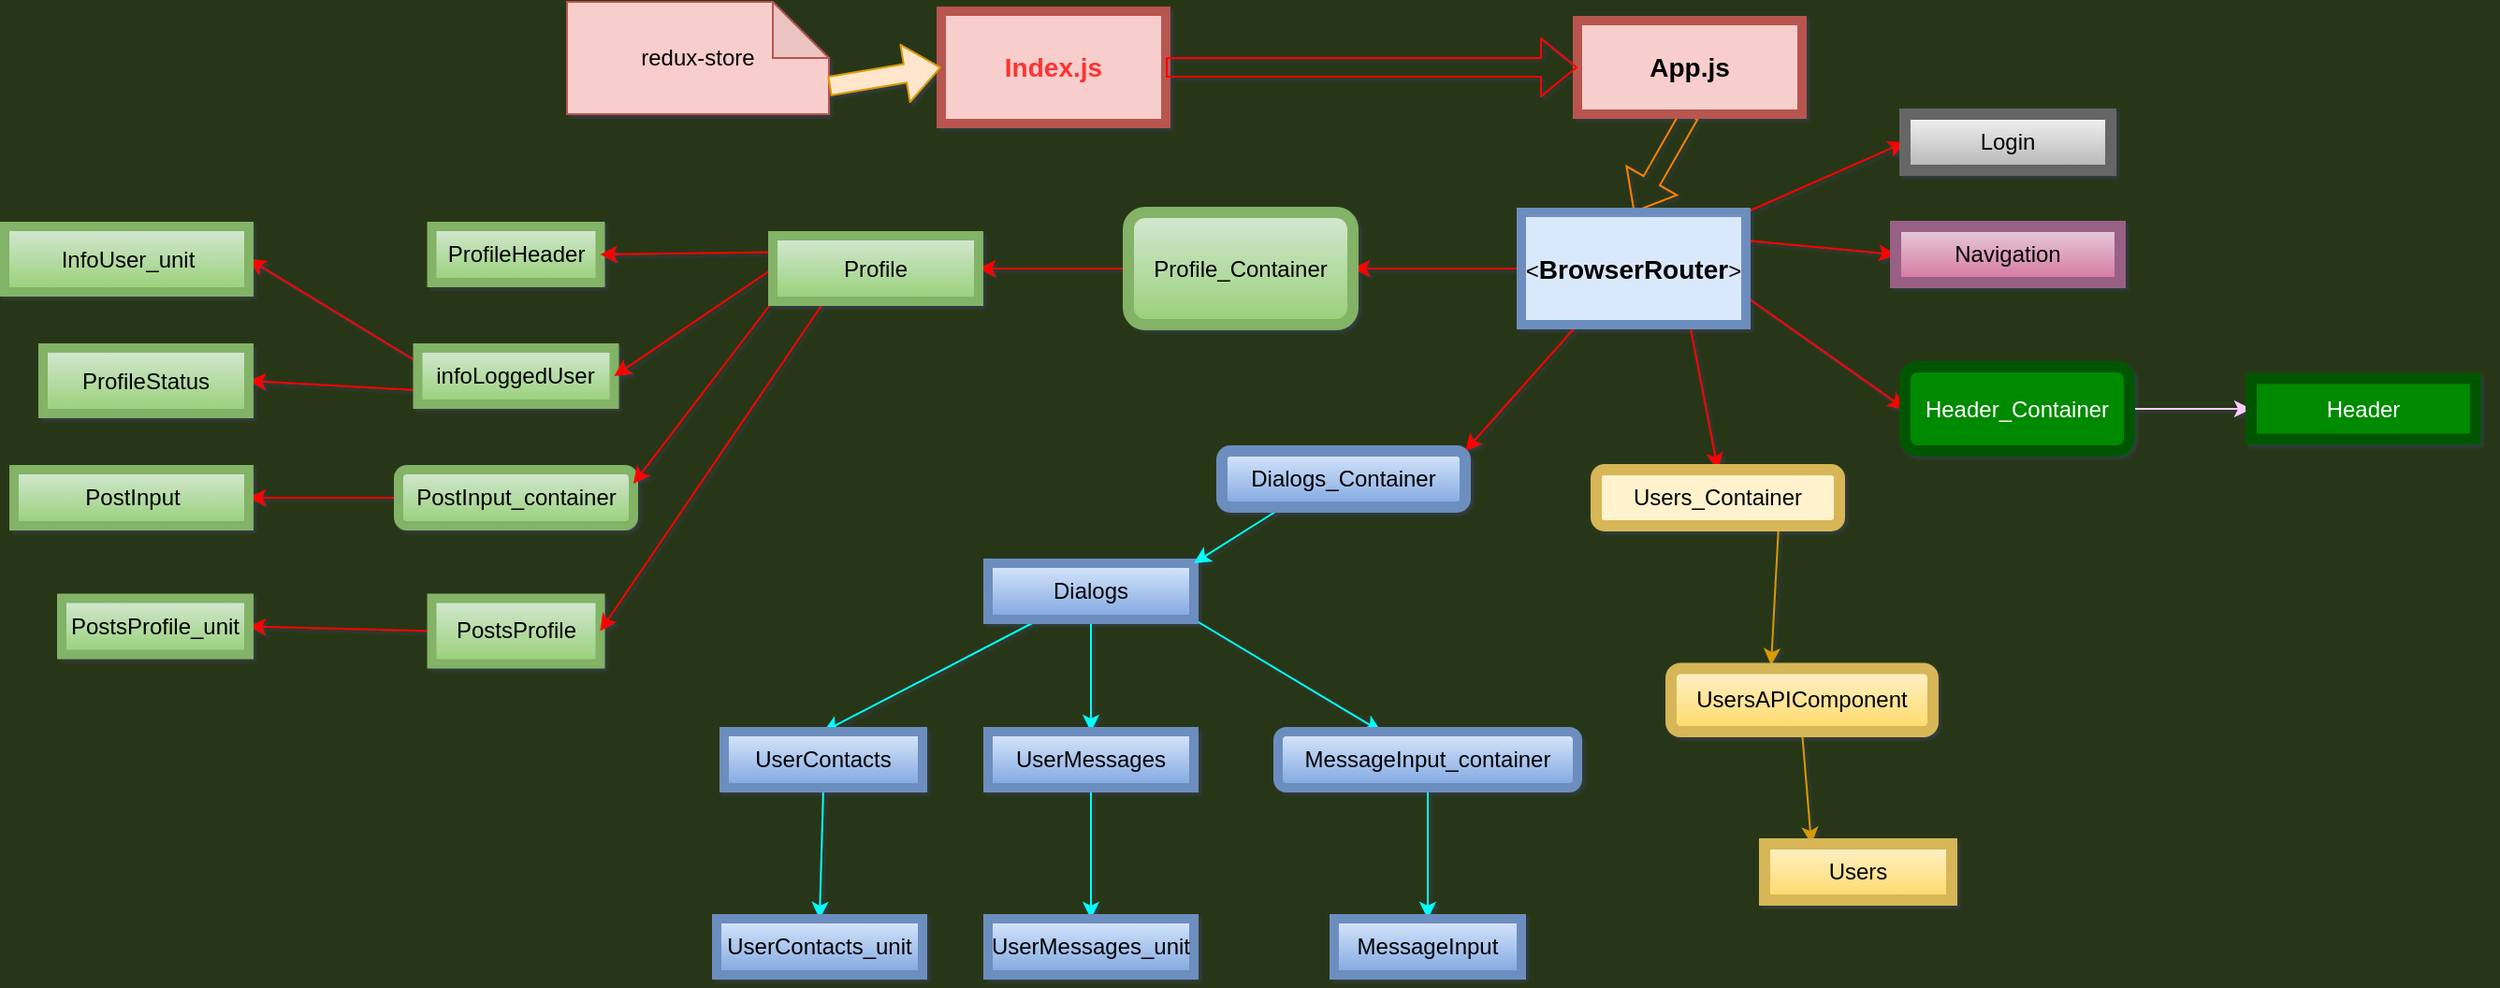 <mxfile version="14.8.5" type="github">
  <diagram id="NE3cPtPdlu0bRfjmHuXq" name="Page-1">
    <mxGraphModel dx="3827" dy="804" grid="1" gridSize="10" guides="1" tooltips="1" connect="1" arrows="1" fold="1" page="1" pageScale="1" pageWidth="2339" pageHeight="3300" background="#283618" math="0" shadow="1">
      <root>
        <mxCell id="0" />
        <mxCell id="1" parent="0" />
        <mxCell id="rPY3LmB4Ow1-nCbWdkCg-19" style="edgeStyle=none;shape=flexArrow;rounded=0;orthogonalLoop=1;jettySize=auto;html=1;exitX=0.5;exitY=1;exitDx=0;exitDy=0;entryX=0.5;entryY=0;entryDx=0;entryDy=0;strokeColor=#FF8000;" parent="1" source="vk21m-djXGiHdSAmLA7r-1" target="NcmY5wRb6qmJwFxtnWwE-3" edge="1">
          <mxGeometry relative="1" as="geometry" />
        </mxCell>
        <mxCell id="vk21m-djXGiHdSAmLA7r-1" value="&lt;font style=&quot;font-size: 14px&quot;&gt;&lt;b&gt;App.js&lt;/b&gt;&lt;/font&gt;" style="rounded=0;whiteSpace=wrap;html=1;sketch=0;fillColor=#f8cecc;strokeWidth=5;strokeColor=#b85450;" parent="1" vertex="1">
          <mxGeometry x="350" y="40" width="120" height="50" as="geometry" />
        </mxCell>
        <mxCell id="NcmY5wRb6qmJwFxtnWwE-2" value="&lt;font style=&quot;font-size: 14px&quot; color=&quot;#ff3333&quot;&gt;&lt;b&gt;Index.js&lt;/b&gt;&lt;/font&gt;" style="rounded=0;whiteSpace=wrap;html=1;strokeWidth=5;strokeColor=#b85450;fillColor=#f8cecc;" parent="1" vertex="1">
          <mxGeometry x="10" y="35" width="120" height="60" as="geometry" />
        </mxCell>
        <mxCell id="glclH0pW0prBYwFQhmI4-6" style="edgeStyle=orthogonalEdgeStyle;rounded=0;orthogonalLoop=1;jettySize=auto;html=1;exitX=0;exitY=0.5;exitDx=0;exitDy=0;entryX=1;entryY=0.5;entryDx=0;entryDy=0;gradientColor=#97d077;fillColor=#d5e8d4;strokeColor=#FF0000;" edge="1" parent="1" source="NcmY5wRb6qmJwFxtnWwE-3" target="glclH0pW0prBYwFQhmI4-5">
          <mxGeometry relative="1" as="geometry" />
        </mxCell>
        <mxCell id="glclH0pW0prBYwFQhmI4-36" style="edgeStyle=none;rounded=0;orthogonalLoop=1;jettySize=auto;html=1;exitX=0.75;exitY=1;exitDx=0;exitDy=0;fontColor=#000000;gradientColor=#97d077;fillColor=#d5e8d4;strokeColor=#FF0000;entryX=0.5;entryY=0;entryDx=0;entryDy=0;" edge="1" parent="1" source="NcmY5wRb6qmJwFxtnWwE-3" target="glclH0pW0prBYwFQhmI4-35">
          <mxGeometry relative="1" as="geometry">
            <mxPoint x="450" y="280" as="targetPoint" />
          </mxGeometry>
        </mxCell>
        <mxCell id="glclH0pW0prBYwFQhmI4-39" style="edgeStyle=none;rounded=0;orthogonalLoop=1;jettySize=auto;html=1;exitX=0.25;exitY=1;exitDx=0;exitDy=0;entryX=1;entryY=0;entryDx=0;entryDy=0;fontColor=#000000;strokeColor=#FF0000;" edge="1" parent="1" source="NcmY5wRb6qmJwFxtnWwE-3" target="glclH0pW0prBYwFQhmI4-18">
          <mxGeometry relative="1" as="geometry" />
        </mxCell>
        <mxCell id="glclH0pW0prBYwFQhmI4-46" style="edgeStyle=none;rounded=0;orthogonalLoop=1;jettySize=auto;html=1;exitX=1;exitY=0;exitDx=0;exitDy=0;entryX=0;entryY=0.5;entryDx=0;entryDy=0;fontColor=#000000;strokeColor=#FF0000;" edge="1" parent="1" source="NcmY5wRb6qmJwFxtnWwE-3" target="glclH0pW0prBYwFQhmI4-42">
          <mxGeometry relative="1" as="geometry" />
        </mxCell>
        <mxCell id="glclH0pW0prBYwFQhmI4-47" style="edgeStyle=none;rounded=0;orthogonalLoop=1;jettySize=auto;html=1;exitX=1;exitY=0.25;exitDx=0;exitDy=0;entryX=0;entryY=0.5;entryDx=0;entryDy=0;fontColor=#000000;strokeColor=#FF0000;" edge="1" parent="1" source="NcmY5wRb6qmJwFxtnWwE-3" target="glclH0pW0prBYwFQhmI4-44">
          <mxGeometry relative="1" as="geometry" />
        </mxCell>
        <mxCell id="glclH0pW0prBYwFQhmI4-53" style="edgeStyle=none;rounded=0;orthogonalLoop=1;jettySize=auto;html=1;exitX=1;exitY=0.75;exitDx=0;exitDy=0;entryX=0;entryY=0.5;entryDx=0;entryDy=0;fontColor=#000000;strokeColor=#FF0000;" edge="1" parent="1" source="NcmY5wRb6qmJwFxtnWwE-3" target="glclH0pW0prBYwFQhmI4-49">
          <mxGeometry relative="1" as="geometry" />
        </mxCell>
        <mxCell id="NcmY5wRb6qmJwFxtnWwE-3" value="&amp;lt;&lt;font style=&quot;font-size: 14px&quot;&gt;&lt;b&gt;BrowserRouter&lt;/b&gt;&lt;/font&gt;&amp;gt;" style="rounded=0;whiteSpace=wrap;html=1;strokeColor=#6c8ebf;strokeWidth=5;fillColor=#dae8fc;" parent="1" vertex="1">
          <mxGeometry x="320" y="142.5" width="120" height="60" as="geometry" />
        </mxCell>
        <mxCell id="NcmY5wRb6qmJwFxtnWwE-22" style="edgeStyle=none;rounded=0;orthogonalLoop=1;jettySize=auto;html=1;exitX=0.25;exitY=1;exitDx=0;exitDy=0;entryX=0.5;entryY=0;entryDx=0;entryDy=0;strokeColor=#00FFFF;" parent="1" source="NcmY5wRb6qmJwFxtnWwE-9" target="NcmY5wRb6qmJwFxtnWwE-24" edge="1">
          <mxGeometry relative="1" as="geometry">
            <mxPoint x="360" y="310" as="targetPoint" />
          </mxGeometry>
        </mxCell>
        <mxCell id="NcmY5wRb6qmJwFxtnWwE-26" style="edgeStyle=none;rounded=0;orthogonalLoop=1;jettySize=auto;html=1;exitX=0.5;exitY=1;exitDx=0;exitDy=0;entryX=0.5;entryY=0;entryDx=0;entryDy=0;strokeColor=#00FFFF;" parent="1" source="NcmY5wRb6qmJwFxtnWwE-9" target="NcmY5wRb6qmJwFxtnWwE-25" edge="1">
          <mxGeometry relative="1" as="geometry" />
        </mxCell>
        <mxCell id="glclH0pW0prBYwFQhmI4-23" style="edgeStyle=none;rounded=0;orthogonalLoop=1;jettySize=auto;html=1;exitX=1;exitY=1;exitDx=0;exitDy=0;fontColor=#000000;fillColor=#dae8fc;strokeColor=#00FFFF;" edge="1" parent="1" source="NcmY5wRb6qmJwFxtnWwE-9" target="rPY3LmB4Ow1-nCbWdkCg-1">
          <mxGeometry relative="1" as="geometry" />
        </mxCell>
        <mxCell id="NcmY5wRb6qmJwFxtnWwE-9" value="Dialogs" style="rounded=0;whiteSpace=wrap;html=1;strokeWidth=5;strokeColor=#6c8ebf;gradientColor=#7ea6e0;fillColor=#dae8fc;" parent="1" vertex="1">
          <mxGeometry x="35" y="330" width="110" height="30" as="geometry" />
        </mxCell>
        <mxCell id="glclH0pW0prBYwFQhmI4-16" style="edgeStyle=none;rounded=0;orthogonalLoop=1;jettySize=auto;html=1;exitX=0;exitY=0.5;exitDx=0;exitDy=0;entryX=1;entryY=0.5;entryDx=0;entryDy=0;strokeColor=#FF0000;" edge="1" parent="1" source="NcmY5wRb6qmJwFxtnWwE-14" target="NcmY5wRb6qmJwFxtnWwE-16">
          <mxGeometry relative="1" as="geometry" />
        </mxCell>
        <mxCell id="NcmY5wRb6qmJwFxtnWwE-14" value="PostsProfile" style="rounded=0;whiteSpace=wrap;html=1;strokeWidth=5;fillColor=#d5e8d4;strokeColor=#82b366;gradientColor=#97d077;" parent="1" vertex="1">
          <mxGeometry x="-262.25" y="348.75" width="90" height="35" as="geometry" />
        </mxCell>
        <mxCell id="NcmY5wRb6qmJwFxtnWwE-16" value="PostsProfile_unit" style="rounded=0;whiteSpace=wrap;html=1;strokeColor=#82b366;strokeWidth=5;gradientColor=#97d077;fillColor=#d5e8d4;" parent="1" vertex="1">
          <mxGeometry x="-460" y="348.75" width="100" height="30" as="geometry" />
        </mxCell>
        <mxCell id="glclH0pW0prBYwFQhmI4-12" style="edgeStyle=none;rounded=0;orthogonalLoop=1;jettySize=auto;html=1;exitX=0;exitY=0.25;exitDx=0;exitDy=0;entryX=1;entryY=0.5;entryDx=0;entryDy=0;strokeColor=#FF0000;" edge="1" parent="1" source="NcmY5wRb6qmJwFxtnWwE-17" target="5CcLNLqV0mcSgWafiJZU-1">
          <mxGeometry relative="1" as="geometry" />
        </mxCell>
        <mxCell id="glclH0pW0prBYwFQhmI4-14" style="edgeStyle=none;rounded=0;orthogonalLoop=1;jettySize=auto;html=1;exitX=0;exitY=0.75;exitDx=0;exitDy=0;entryX=1;entryY=0.5;entryDx=0;entryDy=0;strokeColor=#FF0000;" edge="1" parent="1" source="NcmY5wRb6qmJwFxtnWwE-17" target="glclH0pW0prBYwFQhmI4-13">
          <mxGeometry relative="1" as="geometry" />
        </mxCell>
        <mxCell id="NcmY5wRb6qmJwFxtnWwE-17" value="infoLoggedUser" style="rounded=0;whiteSpace=wrap;html=1;strokeColor=#82b366;strokeWidth=5;gradientColor=#97d077;fillColor=#d5e8d4;" parent="1" vertex="1">
          <mxGeometry x="-269.75" y="215" width="105" height="30" as="geometry" />
        </mxCell>
        <mxCell id="NcmY5wRb6qmJwFxtnWwE-19" value="ProfileHeader" style="rounded=0;whiteSpace=wrap;html=1;strokeColor=#82b366;strokeWidth=5;gradientColor=#97d077;fillColor=#d5e8d4;" parent="1" vertex="1">
          <mxGeometry x="-262.25" y="150" width="90" height="30" as="geometry" />
        </mxCell>
        <mxCell id="NcmY5wRb6qmJwFxtnWwE-31" style="edgeStyle=none;rounded=0;orthogonalLoop=1;jettySize=auto;html=1;exitX=0.5;exitY=1;exitDx=0;exitDy=0;entryX=0.5;entryY=0;entryDx=0;entryDy=0;strokeColor=#00FFFF;" parent="1" source="NcmY5wRb6qmJwFxtnWwE-24" target="NcmY5wRb6qmJwFxtnWwE-28" edge="1">
          <mxGeometry relative="1" as="geometry" />
        </mxCell>
        <mxCell id="NcmY5wRb6qmJwFxtnWwE-24" value="UserContacts" style="rounded=0;whiteSpace=wrap;html=1;strokeWidth=5;fillColor=#dae8fc;gradientColor=#7ea6e0;strokeColor=#6c8ebf;" parent="1" vertex="1">
          <mxGeometry x="-106" y="420" width="106" height="30" as="geometry" />
        </mxCell>
        <mxCell id="NcmY5wRb6qmJwFxtnWwE-30" style="edgeStyle=none;rounded=0;orthogonalLoop=1;jettySize=auto;html=1;exitX=0.5;exitY=1;exitDx=0;exitDy=0;entryX=0.5;entryY=0;entryDx=0;entryDy=0;strokeColor=#00FFFF;" parent="1" source="NcmY5wRb6qmJwFxtnWwE-25" target="NcmY5wRb6qmJwFxtnWwE-29" edge="1">
          <mxGeometry relative="1" as="geometry" />
        </mxCell>
        <mxCell id="NcmY5wRb6qmJwFxtnWwE-25" value="UserMessages" style="rounded=0;whiteSpace=wrap;html=1;strokeWidth=5;fillColor=#dae8fc;gradientColor=#7ea6e0;strokeColor=#6c8ebf;" parent="1" vertex="1">
          <mxGeometry x="35" y="420" width="110" height="30" as="geometry" />
        </mxCell>
        <mxCell id="NcmY5wRb6qmJwFxtnWwE-28" value="UserContacts_unit" style="rounded=0;whiteSpace=wrap;html=1;strokeWidth=5;fillColor=#dae8fc;gradientColor=#7ea6e0;strokeColor=#6c8ebf;" parent="1" vertex="1">
          <mxGeometry x="-110" y="520" width="110" height="30" as="geometry" />
        </mxCell>
        <mxCell id="NcmY5wRb6qmJwFxtnWwE-29" value="UserMessages_unit" style="rounded=0;whiteSpace=wrap;html=1;strokeWidth=5;fillColor=#dae8fc;gradientColor=#7ea6e0;strokeColor=#6c8ebf;" parent="1" vertex="1">
          <mxGeometry x="35" y="520" width="110" height="30" as="geometry" />
        </mxCell>
        <mxCell id="5CcLNLqV0mcSgWafiJZU-1" value="InfoUser_unit" style="rounded=0;whiteSpace=wrap;html=1;strokeWidth=5;fillColor=#d5e8d4;strokeColor=#82b366;gradientColor=#97d077;" parent="1" vertex="1">
          <mxGeometry x="-490.5" y="150" width="130.5" height="35" as="geometry" />
        </mxCell>
        <mxCell id="tiZ0bim6uAu565jhyz3W-2" style="edgeStyle=orthogonalEdgeStyle;rounded=0;orthogonalLoop=1;jettySize=auto;html=1;exitX=0.5;exitY=1;exitDx=0;exitDy=0;entryX=0.5;entryY=0;entryDx=0;entryDy=0;strokeColor=#00FFFF;" parent="1" source="rPY3LmB4Ow1-nCbWdkCg-1" target="tiZ0bim6uAu565jhyz3W-1" edge="1">
          <mxGeometry relative="1" as="geometry" />
        </mxCell>
        <mxCell id="rPY3LmB4Ow1-nCbWdkCg-1" value="MessageInput_container" style="rounded=1;whiteSpace=wrap;html=1;strokeWidth=5;fillColor=#dae8fc;gradientColor=#7ea6e0;strokeColor=#6c8ebf;" parent="1" vertex="1">
          <mxGeometry x="190" y="420" width="160" height="30" as="geometry" />
        </mxCell>
        <mxCell id="tiZ0bim6uAu565jhyz3W-19" style="edgeStyle=none;rounded=0;orthogonalLoop=1;jettySize=auto;html=1;exitX=0;exitY=0.5;exitDx=0;exitDy=0;entryX=1;entryY=0.5;entryDx=0;entryDy=0;strokeColor=#FF0000;" parent="1" source="rPY3LmB4Ow1-nCbWdkCg-7" target="tiZ0bim6uAu565jhyz3W-8" edge="1">
          <mxGeometry relative="1" as="geometry" />
        </mxCell>
        <mxCell id="rPY3LmB4Ow1-nCbWdkCg-7" value="PostInput_container" style="rounded=1;whiteSpace=wrap;html=1;strokeWidth=5;fillColor=#d5e8d4;strokeColor=#82b366;gradientColor=#97d077;" parent="1" vertex="1">
          <mxGeometry x="-280" y="280" width="125.5" height="30" as="geometry" />
        </mxCell>
        <mxCell id="hCTO40AvHvjsaFrk7N4l-1" value="redux-store" style="shape=note;whiteSpace=wrap;html=1;backgroundOutline=1;darkOpacity=0.05;fillColor=#f8cecc;strokeColor=#b85450;" parent="1" vertex="1">
          <mxGeometry x="-190" y="30" width="140" height="60" as="geometry" />
        </mxCell>
        <mxCell id="hCTO40AvHvjsaFrk7N4l-3" value="" style="shape=flexArrow;endArrow=classic;html=1;exitX=0;exitY=0;exitDx=140;exitDy=45;exitPerimeter=0;entryX=0;entryY=0.5;entryDx=0;entryDy=0;fillColor=#ffe6cc;strokeColor=#d79b00;" parent="1" source="hCTO40AvHvjsaFrk7N4l-1" target="NcmY5wRb6qmJwFxtnWwE-2" edge="1">
          <mxGeometry width="50" height="50" relative="1" as="geometry">
            <mxPoint x="80" y="160" as="sourcePoint" />
            <mxPoint x="130" y="110" as="targetPoint" />
            <Array as="points" />
          </mxGeometry>
        </mxCell>
        <mxCell id="tiZ0bim6uAu565jhyz3W-1" value="MessageInput" style="rounded=0;whiteSpace=wrap;html=1;strokeWidth=5;fillColor=#dae8fc;gradientColor=#7ea6e0;strokeColor=#6c8ebf;" parent="1" vertex="1">
          <mxGeometry x="220" y="520" width="100" height="30" as="geometry" />
        </mxCell>
        <mxCell id="tiZ0bim6uAu565jhyz3W-8" value="PostInput" style="rounded=0;whiteSpace=wrap;html=1;strokeWidth=5;fillColor=#d5e8d4;strokeColor=#82b366;gradientColor=#97d077;" parent="1" vertex="1">
          <mxGeometry x="-485.5" y="280" width="125.5" height="30" as="geometry" />
        </mxCell>
        <mxCell id="glclH0pW0prBYwFQhmI4-4" value="" style="shape=flexArrow;endArrow=classic;html=1;strokeColor=#FF0000;exitX=1;exitY=0.5;exitDx=0;exitDy=0;entryX=0;entryY=0.5;entryDx=0;entryDy=0;" edge="1" parent="1" source="NcmY5wRb6qmJwFxtnWwE-2" target="vk21m-djXGiHdSAmLA7r-1">
          <mxGeometry width="50" height="50" relative="1" as="geometry">
            <mxPoint x="200" y="170" as="sourcePoint" />
            <mxPoint x="250" y="120" as="targetPoint" />
            <Array as="points" />
          </mxGeometry>
        </mxCell>
        <mxCell id="glclH0pW0prBYwFQhmI4-8" style="edgeStyle=orthogonalEdgeStyle;rounded=0;orthogonalLoop=1;jettySize=auto;html=1;exitX=0;exitY=0.5;exitDx=0;exitDy=0;strokeColor=#FF0000;" edge="1" parent="1" source="glclH0pW0prBYwFQhmI4-5" target="glclH0pW0prBYwFQhmI4-7">
          <mxGeometry relative="1" as="geometry" />
        </mxCell>
        <mxCell id="glclH0pW0prBYwFQhmI4-5" value="Profile_Container" style="rounded=1;whiteSpace=wrap;html=1;fillColor=#d5e8d4;strokeColor=#82b366;gradientColor=#97d077;strokeWidth=6;" vertex="1" parent="1">
          <mxGeometry x="110" y="142.5" width="120" height="60" as="geometry" />
        </mxCell>
        <mxCell id="glclH0pW0prBYwFQhmI4-10" style="edgeStyle=none;rounded=0;orthogonalLoop=1;jettySize=auto;html=1;exitX=0;exitY=0.5;exitDx=0;exitDy=0;entryX=1;entryY=0.5;entryDx=0;entryDy=0;strokeColor=#FF0000;" edge="1" parent="1" source="glclH0pW0prBYwFQhmI4-7" target="NcmY5wRb6qmJwFxtnWwE-17">
          <mxGeometry relative="1" as="geometry" />
        </mxCell>
        <mxCell id="glclH0pW0prBYwFQhmI4-11" style="edgeStyle=none;rounded=0;orthogonalLoop=1;jettySize=auto;html=1;exitX=0;exitY=0.25;exitDx=0;exitDy=0;entryX=1;entryY=0.5;entryDx=0;entryDy=0;strokeColor=#FF0000;" edge="1" parent="1" source="glclH0pW0prBYwFQhmI4-7" target="NcmY5wRb6qmJwFxtnWwE-19">
          <mxGeometry relative="1" as="geometry" />
        </mxCell>
        <mxCell id="glclH0pW0prBYwFQhmI4-15" style="edgeStyle=none;rounded=0;orthogonalLoop=1;jettySize=auto;html=1;exitX=0;exitY=1;exitDx=0;exitDy=0;entryX=1;entryY=0.25;entryDx=0;entryDy=0;strokeColor=#FF0000;" edge="1" parent="1" source="glclH0pW0prBYwFQhmI4-7" target="rPY3LmB4Ow1-nCbWdkCg-7">
          <mxGeometry relative="1" as="geometry" />
        </mxCell>
        <mxCell id="glclH0pW0prBYwFQhmI4-17" style="edgeStyle=none;rounded=0;orthogonalLoop=1;jettySize=auto;html=1;exitX=0.25;exitY=1;exitDx=0;exitDy=0;entryX=1;entryY=0.5;entryDx=0;entryDy=0;strokeColor=#FF0000;" edge="1" parent="1" source="glclH0pW0prBYwFQhmI4-7" target="NcmY5wRb6qmJwFxtnWwE-14">
          <mxGeometry relative="1" as="geometry" />
        </mxCell>
        <mxCell id="glclH0pW0prBYwFQhmI4-7" value="Profile" style="rounded=0;whiteSpace=wrap;html=1;strokeWidth=5;fillColor=#d5e8d4;strokeColor=#82b366;gradientColor=#97d077;" vertex="1" parent="1">
          <mxGeometry x="-80" y="155" width="110" height="35" as="geometry" />
        </mxCell>
        <mxCell id="glclH0pW0prBYwFQhmI4-13" value="ProfileStatus" style="rounded=0;whiteSpace=wrap;html=1;strokeWidth=5;fillColor=#d5e8d4;strokeColor=#82b366;gradientColor=#97d077;" vertex="1" parent="1">
          <mxGeometry x="-470" y="215" width="110" height="35" as="geometry" />
        </mxCell>
        <mxCell id="glclH0pW0prBYwFQhmI4-50" style="edgeStyle=none;rounded=0;orthogonalLoop=1;jettySize=auto;html=1;exitX=0.25;exitY=1;exitDx=0;exitDy=0;entryX=1;entryY=0;entryDx=0;entryDy=0;fontColor=#000000;strokeColor=#00FFFF;" edge="1" parent="1" source="glclH0pW0prBYwFQhmI4-18" target="NcmY5wRb6qmJwFxtnWwE-9">
          <mxGeometry relative="1" as="geometry" />
        </mxCell>
        <mxCell id="glclH0pW0prBYwFQhmI4-18" value="Dialogs_Container" style="rounded=1;whiteSpace=wrap;html=1;strokeColor=#6c8ebf;strokeWidth=6;fillColor=#dae8fc;gradientColor=#7ea6e0;" vertex="1" parent="1">
          <mxGeometry x="160" y="270" width="130" height="30" as="geometry" />
        </mxCell>
        <mxCell id="glclH0pW0prBYwFQhmI4-38" style="edgeStyle=none;rounded=0;orthogonalLoop=1;jettySize=auto;html=1;exitX=0.75;exitY=1;exitDx=0;exitDy=0;entryX=0.382;entryY=-0.052;entryDx=0;entryDy=0;entryPerimeter=0;fontColor=#000000;strokeColor=#d79b00;gradientColor=#ffa500;fillColor=#ffcd28;" edge="1" parent="1" source="glclH0pW0prBYwFQhmI4-35" target="glclH0pW0prBYwFQhmI4-37">
          <mxGeometry relative="1" as="geometry" />
        </mxCell>
        <mxCell id="glclH0pW0prBYwFQhmI4-35" value="Users_Container" style="rounded=1;whiteSpace=wrap;html=1;strokeWidth=6;fillColor=#fff2cc;strokeColor=#d6b656;" vertex="1" parent="1">
          <mxGeometry x="360" y="280" width="130" height="30" as="geometry" />
        </mxCell>
        <mxCell id="glclH0pW0prBYwFQhmI4-40" style="edgeStyle=none;rounded=0;orthogonalLoop=1;jettySize=auto;html=1;exitX=0.5;exitY=1;exitDx=0;exitDy=0;fontColor=#000000;strokeColor=#d79b00;gradientColor=#ffa500;fillColor=#ffcd28;entryX=0.25;entryY=0;entryDx=0;entryDy=0;" edge="1" parent="1" source="glclH0pW0prBYwFQhmI4-37" target="glclH0pW0prBYwFQhmI4-41">
          <mxGeometry relative="1" as="geometry">
            <mxPoint x="640" y="460" as="targetPoint" />
          </mxGeometry>
        </mxCell>
        <mxCell id="glclH0pW0prBYwFQhmI4-37" value="UsersAPIComponent" style="rounded=1;whiteSpace=wrap;html=1;strokeWidth=6;fillColor=#fff2cc;gradientColor=#ffd966;strokeColor=#d6b656;" vertex="1" parent="1">
          <mxGeometry x="400" y="386.25" width="140" height="33.75" as="geometry" />
        </mxCell>
        <mxCell id="glclH0pW0prBYwFQhmI4-41" value="Users" style="rounded=0;whiteSpace=wrap;html=1;strokeWidth=6;fillColor=#fff2cc;gradientColor=#ffd966;strokeColor=#d6b656;" vertex="1" parent="1">
          <mxGeometry x="450" y="480" width="100" height="30" as="geometry" />
        </mxCell>
        <mxCell id="glclH0pW0prBYwFQhmI4-42" value="Login" style="rounded=0;whiteSpace=wrap;html=1;strokeWidth=6;fillColor=#f5f5f5;gradientColor=#b3b3b3;strokeColor=#666666;" vertex="1" parent="1">
          <mxGeometry x="525" y="90" width="110" height="30" as="geometry" />
        </mxCell>
        <mxCell id="glclH0pW0prBYwFQhmI4-44" value="Navigation" style="rounded=0;whiteSpace=wrap;html=1;strokeWidth=6;fillColor=#e6d0de;gradientColor=#d5739d;strokeColor=#996185;" vertex="1" parent="1">
          <mxGeometry x="520" y="150" width="120" height="30" as="geometry" />
        </mxCell>
        <mxCell id="glclH0pW0prBYwFQhmI4-58" style="edgeStyle=none;rounded=0;orthogonalLoop=1;jettySize=auto;html=1;exitX=1;exitY=0.5;exitDx=0;exitDy=0;entryX=0;entryY=0.5;entryDx=0;entryDy=0;fontColor=#000000;strokeColor=#FFCCFF;" edge="1" parent="1" source="glclH0pW0prBYwFQhmI4-49" target="glclH0pW0prBYwFQhmI4-54">
          <mxGeometry relative="1" as="geometry" />
        </mxCell>
        <mxCell id="glclH0pW0prBYwFQhmI4-49" value="Header_Container" style="rounded=1;whiteSpace=wrap;html=1;strokeWidth=6;fillColor=#008a00;strokeColor=#005700;fontColor=#ffffff;" vertex="1" parent="1">
          <mxGeometry x="525" y="225" width="120" height="45" as="geometry" />
        </mxCell>
        <mxCell id="glclH0pW0prBYwFQhmI4-54" value="Header" style="rounded=0;whiteSpace=wrap;html=1;fontColor=#ffffff;strokeWidth=6;fillColor=#008a00;strokeColor=#005700;" vertex="1" parent="1">
          <mxGeometry x="710" y="231.25" width="120" height="32.5" as="geometry" />
        </mxCell>
        <mxCell id="glclH0pW0prBYwFQhmI4-55" style="edgeStyle=none;rounded=0;orthogonalLoop=1;jettySize=auto;html=1;exitX=1;exitY=1;exitDx=0;exitDy=0;fontColor=#000000;strokeColor=#FF0000;" edge="1" parent="1" source="glclH0pW0prBYwFQhmI4-54" target="glclH0pW0prBYwFQhmI4-54">
          <mxGeometry relative="1" as="geometry" />
        </mxCell>
        <mxCell id="glclH0pW0prBYwFQhmI4-59" style="edgeStyle=none;rounded=0;orthogonalLoop=1;jettySize=auto;html=1;exitX=1;exitY=1;exitDx=0;exitDy=0;fontColor=#000000;strokeColor=#FFCCFF;" edge="1" parent="1" source="glclH0pW0prBYwFQhmI4-54" target="glclH0pW0prBYwFQhmI4-54">
          <mxGeometry relative="1" as="geometry" />
        </mxCell>
      </root>
    </mxGraphModel>
  </diagram>
</mxfile>
